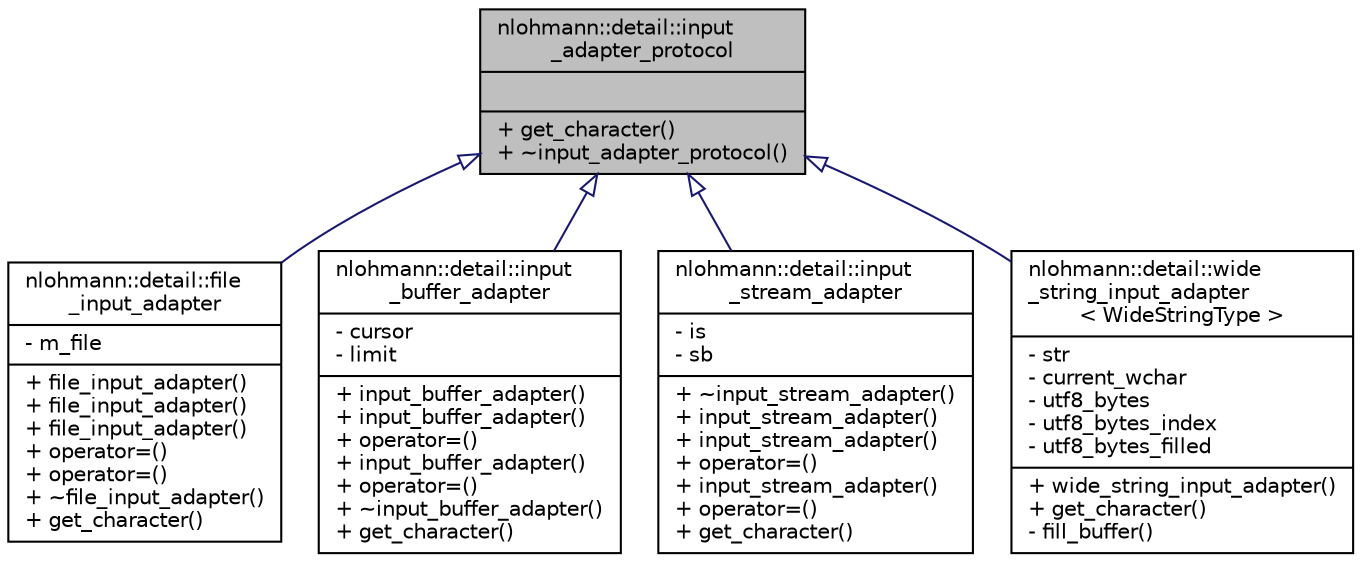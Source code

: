 digraph "nlohmann::detail::input_adapter_protocol"
{
 // INTERACTIVE_SVG=YES
  edge [fontname="Helvetica",fontsize="10",labelfontname="Helvetica",labelfontsize="10"];
  node [fontname="Helvetica",fontsize="10",shape=record];
  Node1 [label="{nlohmann::detail::input\l_adapter_protocol\n||+ get_character()\l+ ~input_adapter_protocol()\l}",height=0.2,width=0.4,color="black", fillcolor="grey75", style="filled", fontcolor="black"];
  Node1 -> Node2 [dir="back",color="midnightblue",fontsize="10",style="solid",arrowtail="onormal",fontname="Helvetica"];
  Node2 [label="{nlohmann::detail::file\l_input_adapter\n|- m_file\l|+ file_input_adapter()\l+ file_input_adapter()\l+ file_input_adapter()\l+ operator=()\l+ operator=()\l+ ~file_input_adapter()\l+ get_character()\l}",height=0.2,width=0.4,color="black", fillcolor="white", style="filled",URL="$classnlohmann_1_1detail_1_1file__input__adapter.html"];
  Node1 -> Node3 [dir="back",color="midnightblue",fontsize="10",style="solid",arrowtail="onormal",fontname="Helvetica"];
  Node3 [label="{nlohmann::detail::input\l_buffer_adapter\n|- cursor\l- limit\l|+ input_buffer_adapter()\l+ input_buffer_adapter()\l+ operator=()\l+ input_buffer_adapter()\l+ operator=()\l+ ~input_buffer_adapter()\l+ get_character()\l}",height=0.2,width=0.4,color="black", fillcolor="white", style="filled",URL="$classnlohmann_1_1detail_1_1input__buffer__adapter.html",tooltip="input adapter for buffer input "];
  Node1 -> Node4 [dir="back",color="midnightblue",fontsize="10",style="solid",arrowtail="onormal",fontname="Helvetica"];
  Node4 [label="{nlohmann::detail::input\l_stream_adapter\n|- is\l- sb\l|+ ~input_stream_adapter()\l+ input_stream_adapter()\l+ input_stream_adapter()\l+ operator=()\l+ input_stream_adapter()\l+ operator=()\l+ get_character()\l}",height=0.2,width=0.4,color="black", fillcolor="white", style="filled",URL="$classnlohmann_1_1detail_1_1input__stream__adapter.html"];
  Node1 -> Node5 [dir="back",color="midnightblue",fontsize="10",style="solid",arrowtail="onormal",fontname="Helvetica"];
  Node5 [label="{nlohmann::detail::wide\l_string_input_adapter\l\< WideStringType \>\n|- str\l- current_wchar\l- utf8_bytes\l- utf8_bytes_index\l- utf8_bytes_filled\l|+ wide_string_input_adapter()\l+ get_character()\l- fill_buffer()\l}",height=0.2,width=0.4,color="black", fillcolor="white", style="filled",URL="$classnlohmann_1_1detail_1_1wide__string__input__adapter.html"];
}
